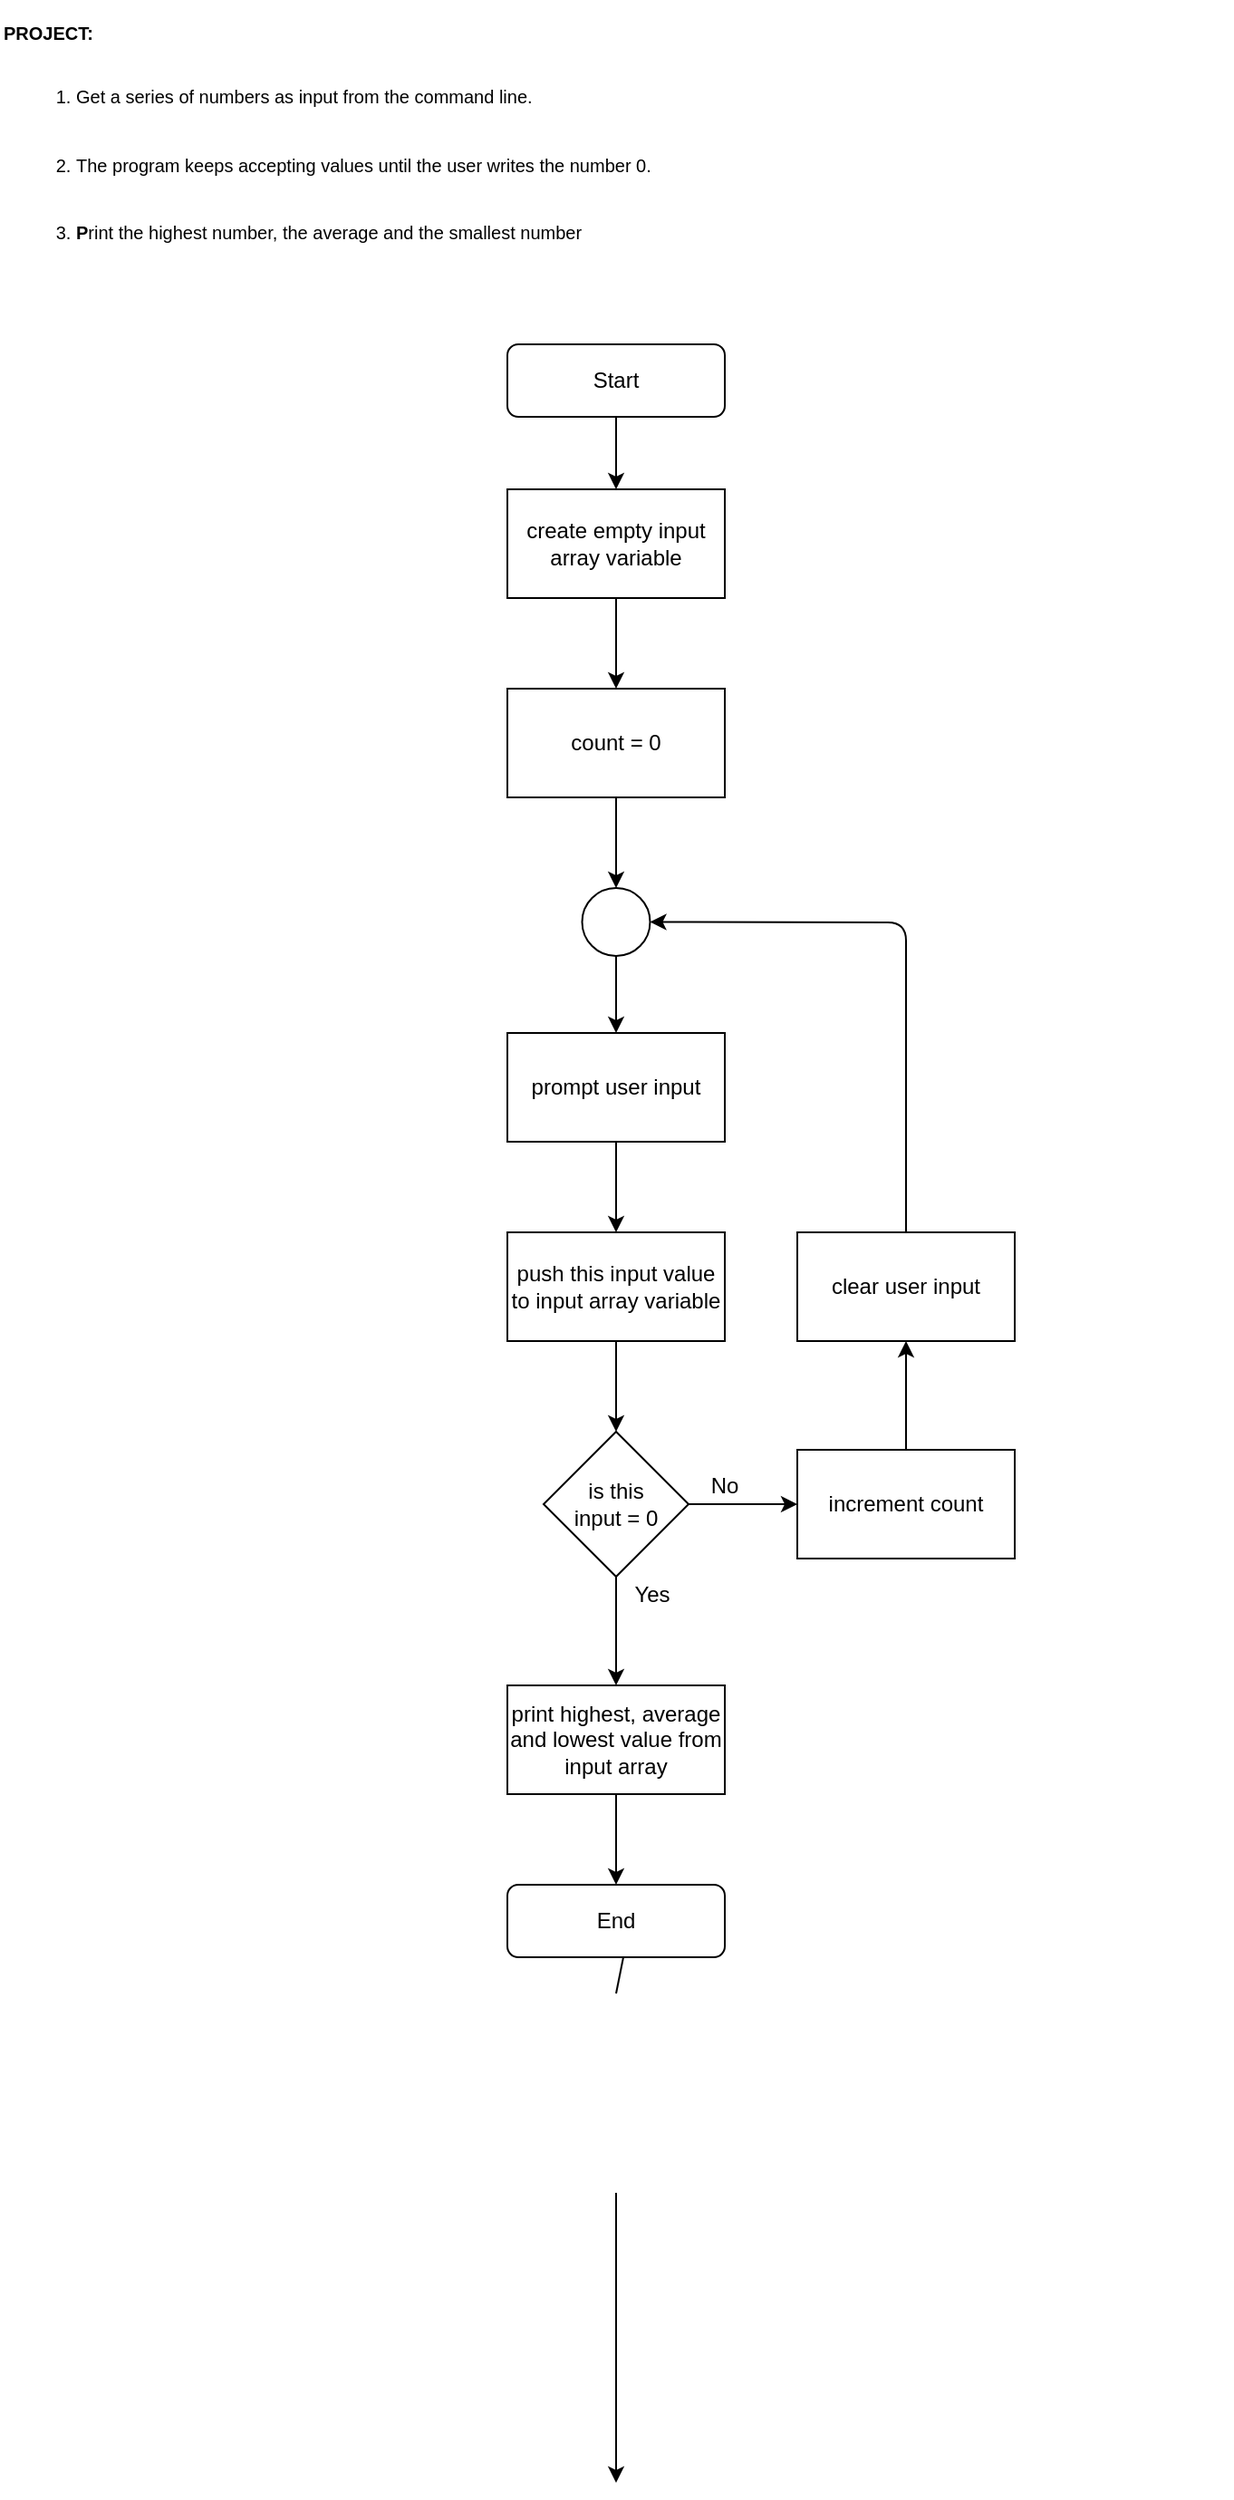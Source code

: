 <mxfile version="14.5.3" type="github">
  <diagram id="C5RBs43oDa-KdzZeNtuy" name="Page-1">
    <mxGraphModel dx="1011" dy="1945" grid="1" gridSize="10" guides="1" tooltips="1" connect="1" arrows="1" fold="1" page="1" pageScale="1" pageWidth="827" pageHeight="1169" math="0" shadow="0">
      <root>
        <mxCell id="WIyWlLk6GJQsqaUBKTNV-0" />
        <mxCell id="WIyWlLk6GJQsqaUBKTNV-1" parent="WIyWlLk6GJQsqaUBKTNV-0" />
        <mxCell id="WIyWlLk6GJQsqaUBKTNV-3" value="Start" style="rounded=1;whiteSpace=wrap;html=1;fontSize=12;glass=0;strokeWidth=1;shadow=0;" parent="WIyWlLk6GJQsqaUBKTNV-1" vertex="1">
          <mxGeometry x="330" y="110" width="120" height="40" as="geometry" />
        </mxCell>
        <mxCell id="nVVhdgOKUoeTOndjpUT4-1" value="&lt;p style=&quot;line-height: 130%&quot;&gt;&lt;/p&gt;&lt;h1 class=&quot;w-2/3 pt-4 mx-auto mt-10 text-2xl font-normal leading-8 tracking-tight text-center text-gray-900 sm:text-2xl sm:leading-10&quot; style=&quot;font-size: 10px&quot; align=&quot;left&quot;&gt;&lt;font style=&quot;font-size: 10px&quot;&gt;PROJECT:&lt;/font&gt;&lt;/h1&gt;&lt;ol style=&quot;font-size: 10px&quot;&gt;&lt;li&gt;&lt;h1 class=&quot;w-2/3 pt-4 mx-auto mt-10 text-2xl font-normal leading-8 tracking-tight text-center text-gray-900 sm:text-2xl sm:leading-10&quot; align=&quot;left&quot;&gt;&lt;font style=&quot;font-size: 10px&quot;&gt;&lt;span style=&quot;font-weight: normal&quot;&gt;Get a series of numbers as input from the command line.&amp;nbsp;&lt;/span&gt;&lt;/font&gt;&lt;font style=&quot;font-size: 10px&quot;&gt;&lt;span style=&quot;font-weight: normal&quot;&gt;&lt;/span&gt;&lt;/font&gt;&lt;/h1&gt;&lt;/li&gt;&lt;li&gt;&lt;h1 class=&quot;w-2/3 pt-4 mx-auto mt-10 text-2xl font-normal leading-8 tracking-tight text-center text-gray-900 sm:text-2xl sm:leading-10&quot; align=&quot;left&quot;&gt;&lt;font style=&quot;font-size: 10px&quot;&gt;&lt;span style=&quot;font-weight: normal&quot;&gt;&lt;/span&gt;&lt;font style=&quot;font-size: 10px&quot;&gt;&lt;span style=&quot;font-weight: normal&quot;&gt;The program &lt;/span&gt;&lt;/font&gt;&lt;font style=&quot;font-size: 10px&quot;&gt;&lt;span style=&quot;font-weight: normal&quot;&gt;keeps accepting values until the user writes the number 0. &lt;br&gt;&lt;/span&gt;&lt;/font&gt;&lt;/font&gt;&lt;/h1&gt;&lt;/li&gt;&lt;li&gt;&lt;h1 class=&quot;w-2/3 pt-4 mx-auto mt-10 text-2xl font-normal leading-8 tracking-tight text-center text-gray-900 sm:text-2xl sm:leading-10&quot; align=&quot;left&quot;&gt;&lt;font style=&quot;font-size: 10px&quot;&gt;&lt;span style=&quot;font-weight: normal&quot;&gt;&lt;/span&gt;P&lt;span style=&quot;font-weight: normal&quot;&gt;rint the highest number, the average and the smallest number&lt;/span&gt;&lt;br&gt;&lt;/font&gt;&lt;font style=&quot;font-size: 10px&quot;&gt;&lt;span style=&quot;font-weight: normal&quot;&gt;                        &lt;/span&gt;&lt;/font&gt;&lt;/h1&gt;&lt;/li&gt;&lt;/ol&gt;&lt;p&gt;&lt;/p&gt;" style="text;html=1;strokeColor=none;fillColor=none;align=left;verticalAlign=middle;whiteSpace=wrap;rounded=0;" parent="WIyWlLk6GJQsqaUBKTNV-1" vertex="1">
          <mxGeometry x="50" y="-30" width="680" height="50" as="geometry" />
        </mxCell>
        <mxCell id="nVVhdgOKUoeTOndjpUT4-5" value="create empty input array variable" style="rounded=0;whiteSpace=wrap;html=1;" parent="WIyWlLk6GJQsqaUBKTNV-1" vertex="1">
          <mxGeometry x="330" y="190" width="120" height="60" as="geometry" />
        </mxCell>
        <mxCell id="nVVhdgOKUoeTOndjpUT4-6" value="prompt user input" style="rounded=0;whiteSpace=wrap;html=1;" parent="WIyWlLk6GJQsqaUBKTNV-1" vertex="1">
          <mxGeometry x="330" y="490" width="120" height="60" as="geometry" />
        </mxCell>
        <mxCell id="nVVhdgOKUoeTOndjpUT4-7" value="is this&lt;br&gt;input = 0" style="rhombus;whiteSpace=wrap;html=1;" parent="WIyWlLk6GJQsqaUBKTNV-1" vertex="1">
          <mxGeometry x="350" y="710" width="80" height="80" as="geometry" />
        </mxCell>
        <mxCell id="nVVhdgOKUoeTOndjpUT4-8" value="push this input value to input array variable" style="rounded=0;whiteSpace=wrap;html=1;" parent="WIyWlLk6GJQsqaUBKTNV-1" vertex="1">
          <mxGeometry x="330" y="600" width="120" height="60" as="geometry" />
        </mxCell>
        <mxCell id="nVVhdgOKUoeTOndjpUT4-9" value="print highest, average and lowest value from input array" style="rounded=0;whiteSpace=wrap;html=1;" parent="WIyWlLk6GJQsqaUBKTNV-1" vertex="1">
          <mxGeometry x="330" y="850" width="120" height="60" as="geometry" />
        </mxCell>
        <mxCell id="nVVhdgOKUoeTOndjpUT4-10" value="" style="endArrow=classic;html=1;exitX=1;exitY=0.5;exitDx=0;exitDy=0;entryX=0;entryY=0.5;entryDx=0;entryDy=0;" parent="WIyWlLk6GJQsqaUBKTNV-1" source="nVVhdgOKUoeTOndjpUT4-7" target="nVVhdgOKUoeTOndjpUT4-18" edge="1">
          <mxGeometry width="50" height="50" relative="1" as="geometry">
            <mxPoint x="410" y="720" as="sourcePoint" />
            <mxPoint x="460" y="670" as="targetPoint" />
          </mxGeometry>
        </mxCell>
        <mxCell id="nVVhdgOKUoeTOndjpUT4-11" value="" style="endArrow=classic;html=1;exitX=0.5;exitY=1;exitDx=0;exitDy=0;" parent="WIyWlLk6GJQsqaUBKTNV-1" source="WIyWlLk6GJQsqaUBKTNV-3" target="nVVhdgOKUoeTOndjpUT4-5" edge="1">
          <mxGeometry width="50" height="50" relative="1" as="geometry">
            <mxPoint x="410" y="400" as="sourcePoint" />
            <mxPoint x="460" y="350" as="targetPoint" />
          </mxGeometry>
        </mxCell>
        <mxCell id="nVVhdgOKUoeTOndjpUT4-12" value="" style="endArrow=classic;html=1;exitX=0.5;exitY=1;exitDx=0;exitDy=0;entryX=0.5;entryY=0;entryDx=0;entryDy=0;" parent="WIyWlLk6GJQsqaUBKTNV-1" source="nVVhdgOKUoeTOndjpUT4-20" target="nVVhdgOKUoeTOndjpUT4-6" edge="1">
          <mxGeometry width="50" height="50" relative="1" as="geometry">
            <mxPoint x="400" y="105" as="sourcePoint" />
            <mxPoint x="400" y="135" as="targetPoint" />
          </mxGeometry>
        </mxCell>
        <mxCell id="nVVhdgOKUoeTOndjpUT4-13" value="" style="endArrow=classic;html=1;exitX=0.5;exitY=1;exitDx=0;exitDy=0;" parent="WIyWlLk6GJQsqaUBKTNV-1" source="nVVhdgOKUoeTOndjpUT4-6" target="nVVhdgOKUoeTOndjpUT4-8" edge="1">
          <mxGeometry width="50" height="50" relative="1" as="geometry">
            <mxPoint x="410" y="370" as="sourcePoint" />
            <mxPoint x="390" y="610" as="targetPoint" />
          </mxGeometry>
        </mxCell>
        <mxCell id="nVVhdgOKUoeTOndjpUT4-14" value="" style="endArrow=classic;html=1;exitX=0.5;exitY=1;exitDx=0;exitDy=0;" parent="WIyWlLk6GJQsqaUBKTNV-1" source="nVVhdgOKUoeTOndjpUT4-7" target="nVVhdgOKUoeTOndjpUT4-9" edge="1">
          <mxGeometry width="50" height="50" relative="1" as="geometry">
            <mxPoint x="410" y="600" as="sourcePoint" />
            <mxPoint x="460" y="550" as="targetPoint" />
          </mxGeometry>
        </mxCell>
        <mxCell id="nVVhdgOKUoeTOndjpUT4-15" value="No" style="text;html=1;strokeColor=none;fillColor=none;align=center;verticalAlign=middle;whiteSpace=wrap;rounded=0;" parent="WIyWlLk6GJQsqaUBKTNV-1" vertex="1">
          <mxGeometry x="430" y="730" width="40" height="20" as="geometry" />
        </mxCell>
        <mxCell id="nVVhdgOKUoeTOndjpUT4-17" value="Yes" style="text;html=1;strokeColor=none;fillColor=none;align=center;verticalAlign=middle;whiteSpace=wrap;rounded=0;" parent="WIyWlLk6GJQsqaUBKTNV-1" vertex="1">
          <mxGeometry x="390" y="790" width="40" height="20" as="geometry" />
        </mxCell>
        <mxCell id="nVVhdgOKUoeTOndjpUT4-18" value="increment count" style="rounded=0;whiteSpace=wrap;html=1;" parent="WIyWlLk6GJQsqaUBKTNV-1" vertex="1">
          <mxGeometry x="490" y="720" width="120" height="60" as="geometry" />
        </mxCell>
        <mxCell id="nVVhdgOKUoeTOndjpUT4-20" value="" style="ellipse;whiteSpace=wrap;html=1;aspect=fixed;" parent="WIyWlLk6GJQsqaUBKTNV-1" vertex="1">
          <mxGeometry x="371.25" y="410" width="37.5" height="37.5" as="geometry" />
        </mxCell>
        <mxCell id="nVVhdgOKUoeTOndjpUT4-22" value="count = 0" style="rounded=0;whiteSpace=wrap;html=1;" parent="WIyWlLk6GJQsqaUBKTNV-1" vertex="1">
          <mxGeometry x="330" y="300" width="120" height="60" as="geometry" />
        </mxCell>
        <mxCell id="nVVhdgOKUoeTOndjpUT4-23" value="" style="endArrow=classic;html=1;exitX=0.5;exitY=1;exitDx=0;exitDy=0;entryX=0.5;entryY=0;entryDx=0;entryDy=0;" parent="WIyWlLk6GJQsqaUBKTNV-1" source="nVVhdgOKUoeTOndjpUT4-8" target="nVVhdgOKUoeTOndjpUT4-7" edge="1">
          <mxGeometry width="50" height="50" relative="1" as="geometry">
            <mxPoint x="420" y="475" as="sourcePoint" />
            <mxPoint x="470" y="425" as="targetPoint" />
          </mxGeometry>
        </mxCell>
        <mxCell id="zz4ZG9g5Xl2yzL7-dUqN-2" value="" style="endArrow=classic;html=1;exitX=0.5;exitY=1;exitDx=0;exitDy=0;entryX=0.5;entryY=0;entryDx=0;entryDy=0;" edge="1" parent="WIyWlLk6GJQsqaUBKTNV-1" source="nVVhdgOKUoeTOndjpUT4-22" target="nVVhdgOKUoeTOndjpUT4-20">
          <mxGeometry width="50" height="50" relative="1" as="geometry">
            <mxPoint x="390" y="660" as="sourcePoint" />
            <mxPoint x="440" y="610" as="targetPoint" />
          </mxGeometry>
        </mxCell>
        <mxCell id="zz4ZG9g5Xl2yzL7-dUqN-4" value="" style="endArrow=classic;html=1;exitX=0.5;exitY=1;exitDx=0;exitDy=0;entryX=0.5;entryY=0;entryDx=0;entryDy=0;" edge="1" parent="WIyWlLk6GJQsqaUBKTNV-1" source="nVVhdgOKUoeTOndjpUT4-5" target="nVVhdgOKUoeTOndjpUT4-22">
          <mxGeometry width="50" height="50" relative="1" as="geometry">
            <mxPoint x="590" y="170" as="sourcePoint" />
            <mxPoint x="590" y="220" as="targetPoint" />
          </mxGeometry>
        </mxCell>
        <mxCell id="zz4ZG9g5Xl2yzL7-dUqN-10" value="" style="endArrow=classic;html=1;exitX=0.5;exitY=1;exitDx=0;exitDy=0;entryX=0.5;entryY=0;entryDx=0;entryDy=0;" edge="1" parent="WIyWlLk6GJQsqaUBKTNV-1" source="nVVhdgOKUoeTOndjpUT4-9" target="zz4ZG9g5Xl2yzL7-dUqN-12">
          <mxGeometry width="50" height="50" relative="1" as="geometry">
            <mxPoint x="390" y="1010" as="sourcePoint" />
            <mxPoint x="390" y="960" as="targetPoint" />
          </mxGeometry>
        </mxCell>
        <mxCell id="zz4ZG9g5Xl2yzL7-dUqN-11" value="" style="endArrow=classic;html=1;exitX=0.5;exitY=1;exitDx=0;exitDy=0;entryX=0.5;entryY=0;entryDx=0;entryDy=0;" edge="1" parent="WIyWlLk6GJQsqaUBKTNV-1" target="zz4ZG9g5Xl2yzL7-dUqN-8">
          <mxGeometry width="50" height="50" relative="1" as="geometry">
            <mxPoint x="390" y="1020" as="sourcePoint" />
            <mxPoint x="400" y="970" as="targetPoint" />
          </mxGeometry>
        </mxCell>
        <mxCell id="zz4ZG9g5Xl2yzL7-dUqN-12" value="End" style="rounded=1;whiteSpace=wrap;html=1;fontSize=12;glass=0;strokeWidth=1;shadow=0;" vertex="1" parent="WIyWlLk6GJQsqaUBKTNV-1">
          <mxGeometry x="330" y="960" width="120" height="40" as="geometry" />
        </mxCell>
        <mxCell id="zz4ZG9g5Xl2yzL7-dUqN-14" value="clear user input" style="rounded=0;whiteSpace=wrap;html=1;" vertex="1" parent="WIyWlLk6GJQsqaUBKTNV-1">
          <mxGeometry x="490" y="600" width="120" height="60" as="geometry" />
        </mxCell>
        <mxCell id="zz4ZG9g5Xl2yzL7-dUqN-15" value="" style="endArrow=classic;html=1;entryX=1;entryY=0.5;entryDx=0;entryDy=0;exitX=0.5;exitY=0;exitDx=0;exitDy=0;" edge="1" parent="WIyWlLk6GJQsqaUBKTNV-1" source="zz4ZG9g5Xl2yzL7-dUqN-14" target="nVVhdgOKUoeTOndjpUT4-20">
          <mxGeometry width="50" height="50" relative="1" as="geometry">
            <mxPoint x="410" y="640" as="sourcePoint" />
            <mxPoint x="460" y="590" as="targetPoint" />
            <Array as="points">
              <mxPoint x="550" y="429" />
            </Array>
          </mxGeometry>
        </mxCell>
        <mxCell id="zz4ZG9g5Xl2yzL7-dUqN-16" value="" style="endArrow=classic;html=1;entryX=0.5;entryY=1;entryDx=0;entryDy=0;exitX=0.5;exitY=0;exitDx=0;exitDy=0;" edge="1" parent="WIyWlLk6GJQsqaUBKTNV-1" source="nVVhdgOKUoeTOndjpUT4-18" target="zz4ZG9g5Xl2yzL7-dUqN-14">
          <mxGeometry width="50" height="50" relative="1" as="geometry">
            <mxPoint x="550" y="710" as="sourcePoint" />
            <mxPoint x="460" y="590" as="targetPoint" />
          </mxGeometry>
        </mxCell>
        <mxCell id="zz4ZG9g5Xl2yzL7-dUqN-18" value="" style="endArrow=classic;html=1;entryX=0.5;entryY=0;entryDx=0;entryDy=0;exitX=0.5;exitY=1;exitDx=0;exitDy=0;" edge="1" parent="WIyWlLk6GJQsqaUBKTNV-1" target="zz4ZG9g5Xl2yzL7-dUqN-17">
          <mxGeometry width="50" height="50" relative="1" as="geometry">
            <mxPoint x="390" y="1130" as="sourcePoint" />
            <mxPoint x="390" y="1290" as="targetPoint" />
          </mxGeometry>
        </mxCell>
      </root>
    </mxGraphModel>
  </diagram>
</mxfile>
